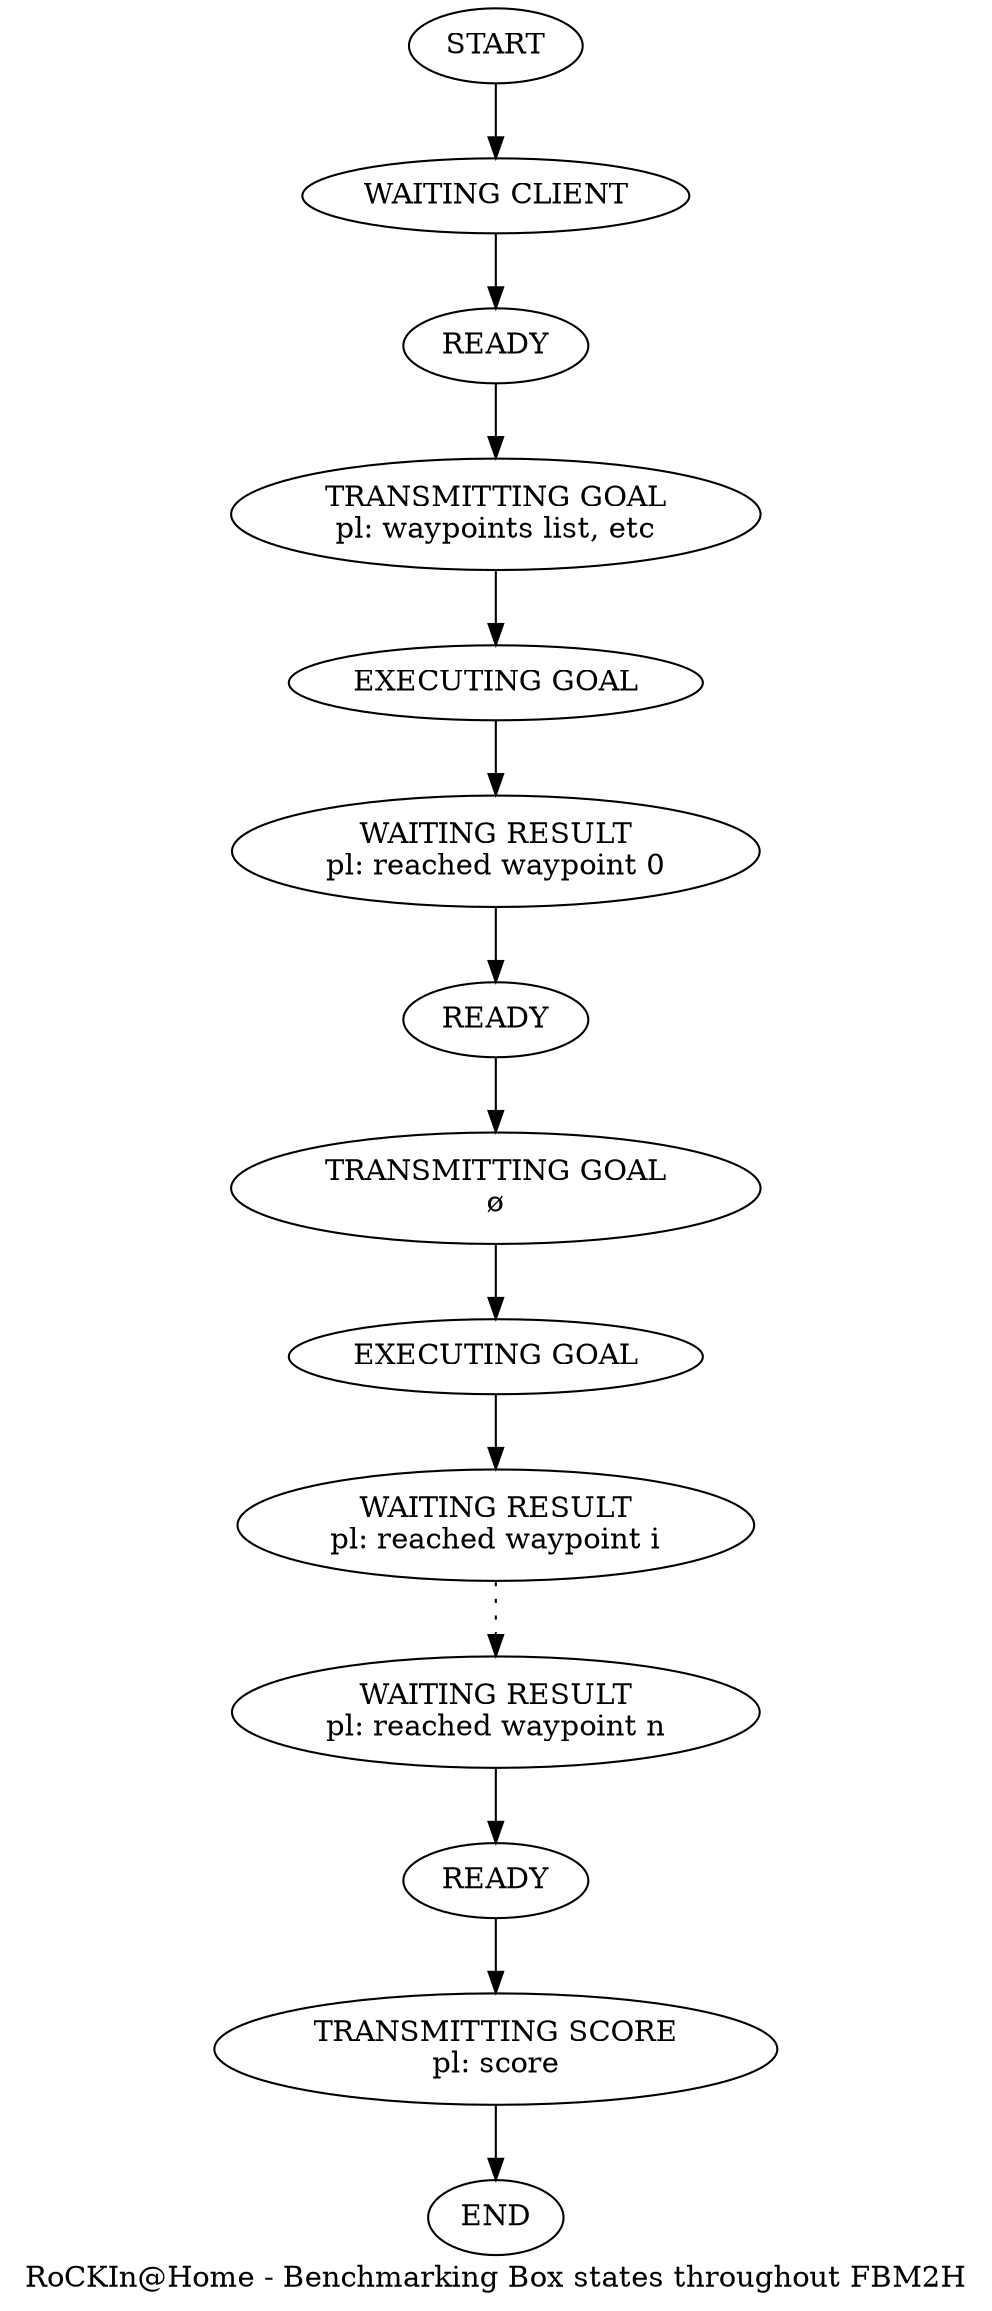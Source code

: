 digraph {
	label="RoCKIn@Home - Benchmarking Box states throughout FBM2H";
	rankdir=TD
	
	node[shape="oval", style=""]
		start[label="START"];
		waiting_client[label="WAITING CLIENT"];
		ready[label="READY"];
		transmitting_goal[label="TRANSMITTING GOAL\npl: waypoints list, etc"];
		executing_goal[label="EXECUTING GOAL"];
		waiting_result[label="WAITING RESULT\npl: reached waypoint 0"];
		
		ready1[label="READY"];
		transmitting_goal1[label="TRANSMITTING GOAL\nø"];
		executing_goal1[label="EXECUTING GOAL"];
		waiting_result1[label="WAITING RESULT\npl: reached waypoint i"];
		
		ready2[label="READY"];
		waiting_result2[label="WAITING RESULT\npl: reached waypoint n"];
		
		transmitting_score[label="TRANSMITTING SCORE\npl: score"];
		end[label="END"];

	start -> waiting_client[weight=10, width=2];
	waiting_client -> ready[weight=10, width=2];
	
	ready -> transmitting_goal[weight=10, width=2];
	transmitting_goal -> executing_goal[weight=10, width=2];
	executing_goal -> waiting_result[weight=10, width=2];
	waiting_result -> ready1[weight=10, width=2];
	
	ready1 -> transmitting_goal1[weight=10, width=2];
	transmitting_goal1 -> executing_goal1[weight=10, width=2];
	executing_goal1 -> waiting_result1[weight=10, width=2];	
	waiting_result1 -> waiting_result2[style=dotted];
	
	waiting_result2 -> ready2[weight=10, width=2];
	ready2 -> transmitting_score[weight=10, width=2];
	transmitting_score -> end[weight=10, width=2];
	
	
	subgraph start_up { label="start up"; start; waiting_client;}


}
